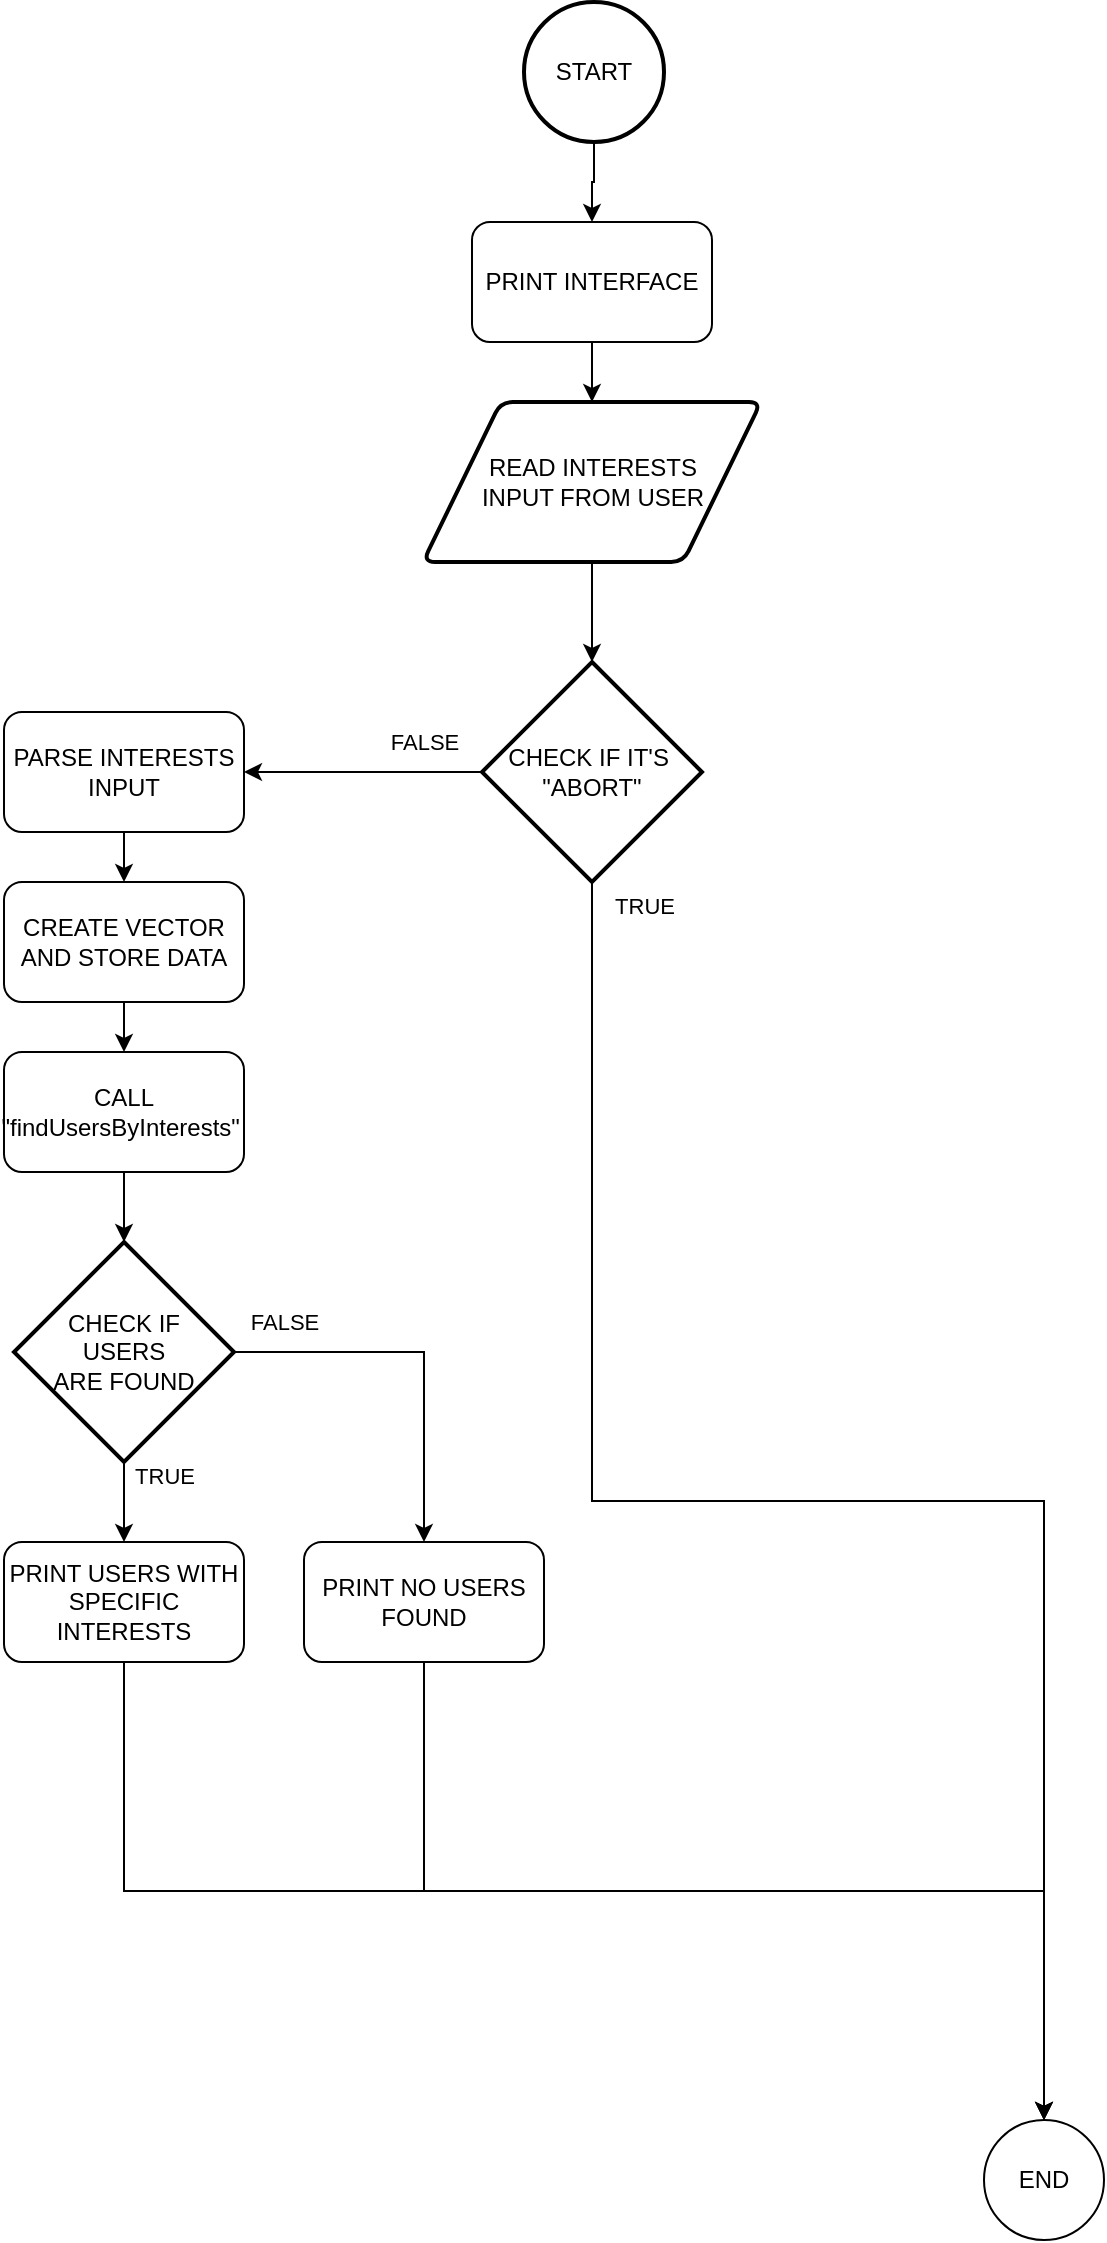 <mxfile version="22.0.2" type="device">
  <diagram id="C5RBs43oDa-KdzZeNtuy" name="Page-1">
    <mxGraphModel dx="2049" dy="1194" grid="1" gridSize="10" guides="1" tooltips="1" connect="1" arrows="1" fold="1" page="1" pageScale="1" pageWidth="827" pageHeight="1169" math="0" shadow="0">
      <root>
        <mxCell id="WIyWlLk6GJQsqaUBKTNV-0" />
        <mxCell id="WIyWlLk6GJQsqaUBKTNV-1" parent="WIyWlLk6GJQsqaUBKTNV-0" />
        <mxCell id="jlQF80xDcKmNRiPYEfZf-4" style="edgeStyle=orthogonalEdgeStyle;rounded=0;orthogonalLoop=1;jettySize=auto;html=1;exitX=0.5;exitY=1;exitDx=0;exitDy=0;exitPerimeter=0;entryX=0.5;entryY=0;entryDx=0;entryDy=0;" parent="WIyWlLk6GJQsqaUBKTNV-1" source="jlQF80xDcKmNRiPYEfZf-2" target="jlQF80xDcKmNRiPYEfZf-3" edge="1">
          <mxGeometry relative="1" as="geometry" />
        </mxCell>
        <mxCell id="jlQF80xDcKmNRiPYEfZf-2" value="START" style="strokeWidth=2;html=1;shape=mxgraph.flowchart.start_2;whiteSpace=wrap;" parent="WIyWlLk6GJQsqaUBKTNV-1" vertex="1">
          <mxGeometry x="390" y="30" width="70" height="70" as="geometry" />
        </mxCell>
        <mxCell id="jlQF80xDcKmNRiPYEfZf-6" style="edgeStyle=orthogonalEdgeStyle;rounded=0;orthogonalLoop=1;jettySize=auto;html=1;exitX=0.5;exitY=1;exitDx=0;exitDy=0;entryX=0.5;entryY=0;entryDx=0;entryDy=0;" parent="WIyWlLk6GJQsqaUBKTNV-1" source="jlQF80xDcKmNRiPYEfZf-3" target="jlQF80xDcKmNRiPYEfZf-5" edge="1">
          <mxGeometry relative="1" as="geometry" />
        </mxCell>
        <mxCell id="jlQF80xDcKmNRiPYEfZf-3" value="PRINT INTERFACE" style="rounded=1;whiteSpace=wrap;html=1;" parent="WIyWlLk6GJQsqaUBKTNV-1" vertex="1">
          <mxGeometry x="364" y="140" width="120" height="60" as="geometry" />
        </mxCell>
        <mxCell id="jlQF80xDcKmNRiPYEfZf-5" value="READ INTERESTS&lt;br&gt;INPUT FROM USER" style="shape=parallelogram;html=1;strokeWidth=2;perimeter=parallelogramPerimeter;whiteSpace=wrap;rounded=1;arcSize=12;size=0.23;" parent="WIyWlLk6GJQsqaUBKTNV-1" vertex="1">
          <mxGeometry x="339.5" y="230" width="169" height="80" as="geometry" />
        </mxCell>
        <mxCell id="jlQF80xDcKmNRiPYEfZf-10" style="edgeStyle=orthogonalEdgeStyle;rounded=0;orthogonalLoop=1;jettySize=auto;html=1;exitX=0.5;exitY=1;exitDx=0;exitDy=0;exitPerimeter=0;entryX=0.5;entryY=0;entryDx=0;entryDy=0;" parent="WIyWlLk6GJQsqaUBKTNV-1" source="jlQF80xDcKmNRiPYEfZf-7" target="jlQF80xDcKmNRiPYEfZf-9" edge="1">
          <mxGeometry relative="1" as="geometry" />
        </mxCell>
        <mxCell id="jlQF80xDcKmNRiPYEfZf-11" value="TRUE" style="edgeLabel;html=1;align=center;verticalAlign=middle;resizable=0;points=[];" parent="jlQF80xDcKmNRiPYEfZf-10" vertex="1" connectable="0">
          <mxGeometry x="-0.783" y="-1" relative="1" as="geometry">
            <mxPoint x="27" y="-80" as="offset" />
          </mxGeometry>
        </mxCell>
        <mxCell id="ARW-J3BKU8i5ZuMAPZ56-1" style="edgeStyle=orthogonalEdgeStyle;rounded=0;orthogonalLoop=1;jettySize=auto;html=1;exitX=0;exitY=0.5;exitDx=0;exitDy=0;exitPerimeter=0;entryX=1;entryY=0.5;entryDx=0;entryDy=0;" edge="1" parent="WIyWlLk6GJQsqaUBKTNV-1" source="jlQF80xDcKmNRiPYEfZf-7" target="ARW-J3BKU8i5ZuMAPZ56-0">
          <mxGeometry relative="1" as="geometry" />
        </mxCell>
        <mxCell id="ARW-J3BKU8i5ZuMAPZ56-18" value="FALSE" style="edgeLabel;html=1;align=center;verticalAlign=middle;resizable=0;points=[];" vertex="1" connectable="0" parent="ARW-J3BKU8i5ZuMAPZ56-1">
          <mxGeometry x="-0.227" y="2" relative="1" as="geometry">
            <mxPoint x="17" y="-17" as="offset" />
          </mxGeometry>
        </mxCell>
        <mxCell id="jlQF80xDcKmNRiPYEfZf-7" value="CHECK IF IT&#39;S&amp;nbsp;&lt;br&gt;&quot;ABORT&quot;" style="strokeWidth=2;html=1;shape=mxgraph.flowchart.decision;whiteSpace=wrap;" parent="WIyWlLk6GJQsqaUBKTNV-1" vertex="1">
          <mxGeometry x="369" y="360" width="110" height="110" as="geometry" />
        </mxCell>
        <mxCell id="jlQF80xDcKmNRiPYEfZf-8" style="edgeStyle=orthogonalEdgeStyle;rounded=0;orthogonalLoop=1;jettySize=auto;html=1;exitX=0.5;exitY=1;exitDx=0;exitDy=0;entryX=0.5;entryY=0;entryDx=0;entryDy=0;entryPerimeter=0;" parent="WIyWlLk6GJQsqaUBKTNV-1" source="jlQF80xDcKmNRiPYEfZf-5" target="jlQF80xDcKmNRiPYEfZf-7" edge="1">
          <mxGeometry relative="1" as="geometry" />
        </mxCell>
        <mxCell id="jlQF80xDcKmNRiPYEfZf-9" value="END" style="ellipse;whiteSpace=wrap;html=1;aspect=fixed;" parent="WIyWlLk6GJQsqaUBKTNV-1" vertex="1">
          <mxGeometry x="620" y="1089" width="60" height="60" as="geometry" />
        </mxCell>
        <mxCell id="jlQF80xDcKmNRiPYEfZf-17" style="edgeStyle=orthogonalEdgeStyle;rounded=0;orthogonalLoop=1;jettySize=auto;html=1;exitX=0.5;exitY=1;exitDx=0;exitDy=0;entryX=0.5;entryY=0;entryDx=0;entryDy=0;" parent="WIyWlLk6GJQsqaUBKTNV-1" target="jlQF80xDcKmNRiPYEfZf-13" edge="1">
          <mxGeometry relative="1" as="geometry">
            <mxPoint x="165" y="460" as="sourcePoint" />
          </mxGeometry>
        </mxCell>
        <mxCell id="jlQF80xDcKmNRiPYEfZf-18" style="edgeStyle=orthogonalEdgeStyle;rounded=0;orthogonalLoop=1;jettySize=auto;html=1;exitX=0.5;exitY=1;exitDx=0;exitDy=0;entryX=0.5;entryY=0;entryDx=0;entryDy=0;" parent="WIyWlLk6GJQsqaUBKTNV-1" source="jlQF80xDcKmNRiPYEfZf-13" edge="1">
          <mxGeometry relative="1" as="geometry">
            <mxPoint x="165" y="600" as="targetPoint" />
          </mxGeometry>
        </mxCell>
        <mxCell id="jlQF80xDcKmNRiPYEfZf-19" style="edgeStyle=orthogonalEdgeStyle;rounded=0;orthogonalLoop=1;jettySize=auto;html=1;exitX=0.5;exitY=1;exitDx=0;exitDy=0;entryX=0.5;entryY=0;entryDx=0;entryDy=0;" parent="WIyWlLk6GJQsqaUBKTNV-1" source="jlQF80xDcKmNRiPYEfZf-14" edge="1">
          <mxGeometry relative="1" as="geometry">
            <mxPoint x="155" y="710" as="targetPoint" />
          </mxGeometry>
        </mxCell>
        <mxCell id="ARW-J3BKU8i5ZuMAPZ56-3" value="" style="edgeStyle=orthogonalEdgeStyle;rounded=0;orthogonalLoop=1;jettySize=auto;html=1;" edge="1" parent="WIyWlLk6GJQsqaUBKTNV-1" source="ARW-J3BKU8i5ZuMAPZ56-0" target="ARW-J3BKU8i5ZuMAPZ56-2">
          <mxGeometry relative="1" as="geometry" />
        </mxCell>
        <mxCell id="ARW-J3BKU8i5ZuMAPZ56-0" value="PARSE INTERESTS&lt;br&gt;INPUT" style="rounded=1;whiteSpace=wrap;html=1;" vertex="1" parent="WIyWlLk6GJQsqaUBKTNV-1">
          <mxGeometry x="130" y="385" width="120" height="60" as="geometry" />
        </mxCell>
        <mxCell id="ARW-J3BKU8i5ZuMAPZ56-14" style="edgeStyle=orthogonalEdgeStyle;rounded=0;orthogonalLoop=1;jettySize=auto;html=1;exitX=0.5;exitY=1;exitDx=0;exitDy=0;entryX=0.5;entryY=0;entryDx=0;entryDy=0;" edge="1" parent="WIyWlLk6GJQsqaUBKTNV-1" source="ARW-J3BKU8i5ZuMAPZ56-2" target="ARW-J3BKU8i5ZuMAPZ56-4">
          <mxGeometry relative="1" as="geometry" />
        </mxCell>
        <mxCell id="ARW-J3BKU8i5ZuMAPZ56-2" value="CREATE VECTOR AND STORE DATA" style="rounded=1;whiteSpace=wrap;html=1;" vertex="1" parent="WIyWlLk6GJQsqaUBKTNV-1">
          <mxGeometry x="130" y="470" width="120" height="60" as="geometry" />
        </mxCell>
        <mxCell id="ARW-J3BKU8i5ZuMAPZ56-4" value="CALL &quot;findUsersByInterests&quot;&amp;nbsp;" style="rounded=1;whiteSpace=wrap;html=1;" vertex="1" parent="WIyWlLk6GJQsqaUBKTNV-1">
          <mxGeometry x="130" y="555" width="120" height="60" as="geometry" />
        </mxCell>
        <mxCell id="ARW-J3BKU8i5ZuMAPZ56-9" style="edgeStyle=orthogonalEdgeStyle;rounded=0;orthogonalLoop=1;jettySize=auto;html=1;exitX=0.5;exitY=1;exitDx=0;exitDy=0;exitPerimeter=0;entryX=0.5;entryY=0;entryDx=0;entryDy=0;" edge="1" parent="WIyWlLk6GJQsqaUBKTNV-1" source="ARW-J3BKU8i5ZuMAPZ56-5" target="ARW-J3BKU8i5ZuMAPZ56-6">
          <mxGeometry relative="1" as="geometry" />
        </mxCell>
        <mxCell id="ARW-J3BKU8i5ZuMAPZ56-17" value="TRUE" style="edgeLabel;html=1;align=center;verticalAlign=middle;resizable=0;points=[];" vertex="1" connectable="0" parent="ARW-J3BKU8i5ZuMAPZ56-9">
          <mxGeometry x="-0.65" y="-2" relative="1" as="geometry">
            <mxPoint x="22" as="offset" />
          </mxGeometry>
        </mxCell>
        <mxCell id="ARW-J3BKU8i5ZuMAPZ56-10" style="edgeStyle=orthogonalEdgeStyle;rounded=0;orthogonalLoop=1;jettySize=auto;html=1;exitX=1;exitY=0.5;exitDx=0;exitDy=0;exitPerimeter=0;entryX=0.5;entryY=0;entryDx=0;entryDy=0;" edge="1" parent="WIyWlLk6GJQsqaUBKTNV-1" source="ARW-J3BKU8i5ZuMAPZ56-5" target="ARW-J3BKU8i5ZuMAPZ56-7">
          <mxGeometry relative="1" as="geometry" />
        </mxCell>
        <mxCell id="ARW-J3BKU8i5ZuMAPZ56-16" value="FALSE" style="edgeLabel;html=1;align=center;verticalAlign=middle;resizable=0;points=[];" vertex="1" connectable="0" parent="ARW-J3BKU8i5ZuMAPZ56-10">
          <mxGeometry x="-0.6" y="-1" relative="1" as="geometry">
            <mxPoint x="-13" y="-16" as="offset" />
          </mxGeometry>
        </mxCell>
        <mxCell id="ARW-J3BKU8i5ZuMAPZ56-5" value="CHECK IF &lt;br&gt;USERS&lt;br&gt;ARE FOUND" style="strokeWidth=2;html=1;shape=mxgraph.flowchart.decision;whiteSpace=wrap;" vertex="1" parent="WIyWlLk6GJQsqaUBKTNV-1">
          <mxGeometry x="135" y="650" width="110" height="110" as="geometry" />
        </mxCell>
        <mxCell id="ARW-J3BKU8i5ZuMAPZ56-12" style="edgeStyle=orthogonalEdgeStyle;rounded=0;orthogonalLoop=1;jettySize=auto;html=1;exitX=0.5;exitY=1;exitDx=0;exitDy=0;entryX=0.5;entryY=0;entryDx=0;entryDy=0;" edge="1" parent="WIyWlLk6GJQsqaUBKTNV-1" source="ARW-J3BKU8i5ZuMAPZ56-6" target="jlQF80xDcKmNRiPYEfZf-9">
          <mxGeometry relative="1" as="geometry" />
        </mxCell>
        <mxCell id="ARW-J3BKU8i5ZuMAPZ56-6" value="PRINT USERS WITH SPECIFIC&lt;br&gt;INTERESTS" style="rounded=1;whiteSpace=wrap;html=1;" vertex="1" parent="WIyWlLk6GJQsqaUBKTNV-1">
          <mxGeometry x="130" y="800" width="120" height="60" as="geometry" />
        </mxCell>
        <mxCell id="ARW-J3BKU8i5ZuMAPZ56-13" style="edgeStyle=orthogonalEdgeStyle;rounded=0;orthogonalLoop=1;jettySize=auto;html=1;exitX=0.5;exitY=1;exitDx=0;exitDy=0;entryX=0.5;entryY=0;entryDx=0;entryDy=0;" edge="1" parent="WIyWlLk6GJQsqaUBKTNV-1" source="ARW-J3BKU8i5ZuMAPZ56-7" target="jlQF80xDcKmNRiPYEfZf-9">
          <mxGeometry relative="1" as="geometry" />
        </mxCell>
        <mxCell id="ARW-J3BKU8i5ZuMAPZ56-7" value="PRINT NO USERS FOUND" style="rounded=1;whiteSpace=wrap;html=1;" vertex="1" parent="WIyWlLk6GJQsqaUBKTNV-1">
          <mxGeometry x="280" y="800" width="120" height="60" as="geometry" />
        </mxCell>
        <mxCell id="ARW-J3BKU8i5ZuMAPZ56-15" style="edgeStyle=orthogonalEdgeStyle;rounded=0;orthogonalLoop=1;jettySize=auto;html=1;exitX=0.5;exitY=1;exitDx=0;exitDy=0;entryX=0.5;entryY=0;entryDx=0;entryDy=0;entryPerimeter=0;" edge="1" parent="WIyWlLk6GJQsqaUBKTNV-1" source="ARW-J3BKU8i5ZuMAPZ56-4" target="ARW-J3BKU8i5ZuMAPZ56-5">
          <mxGeometry relative="1" as="geometry" />
        </mxCell>
      </root>
    </mxGraphModel>
  </diagram>
</mxfile>
